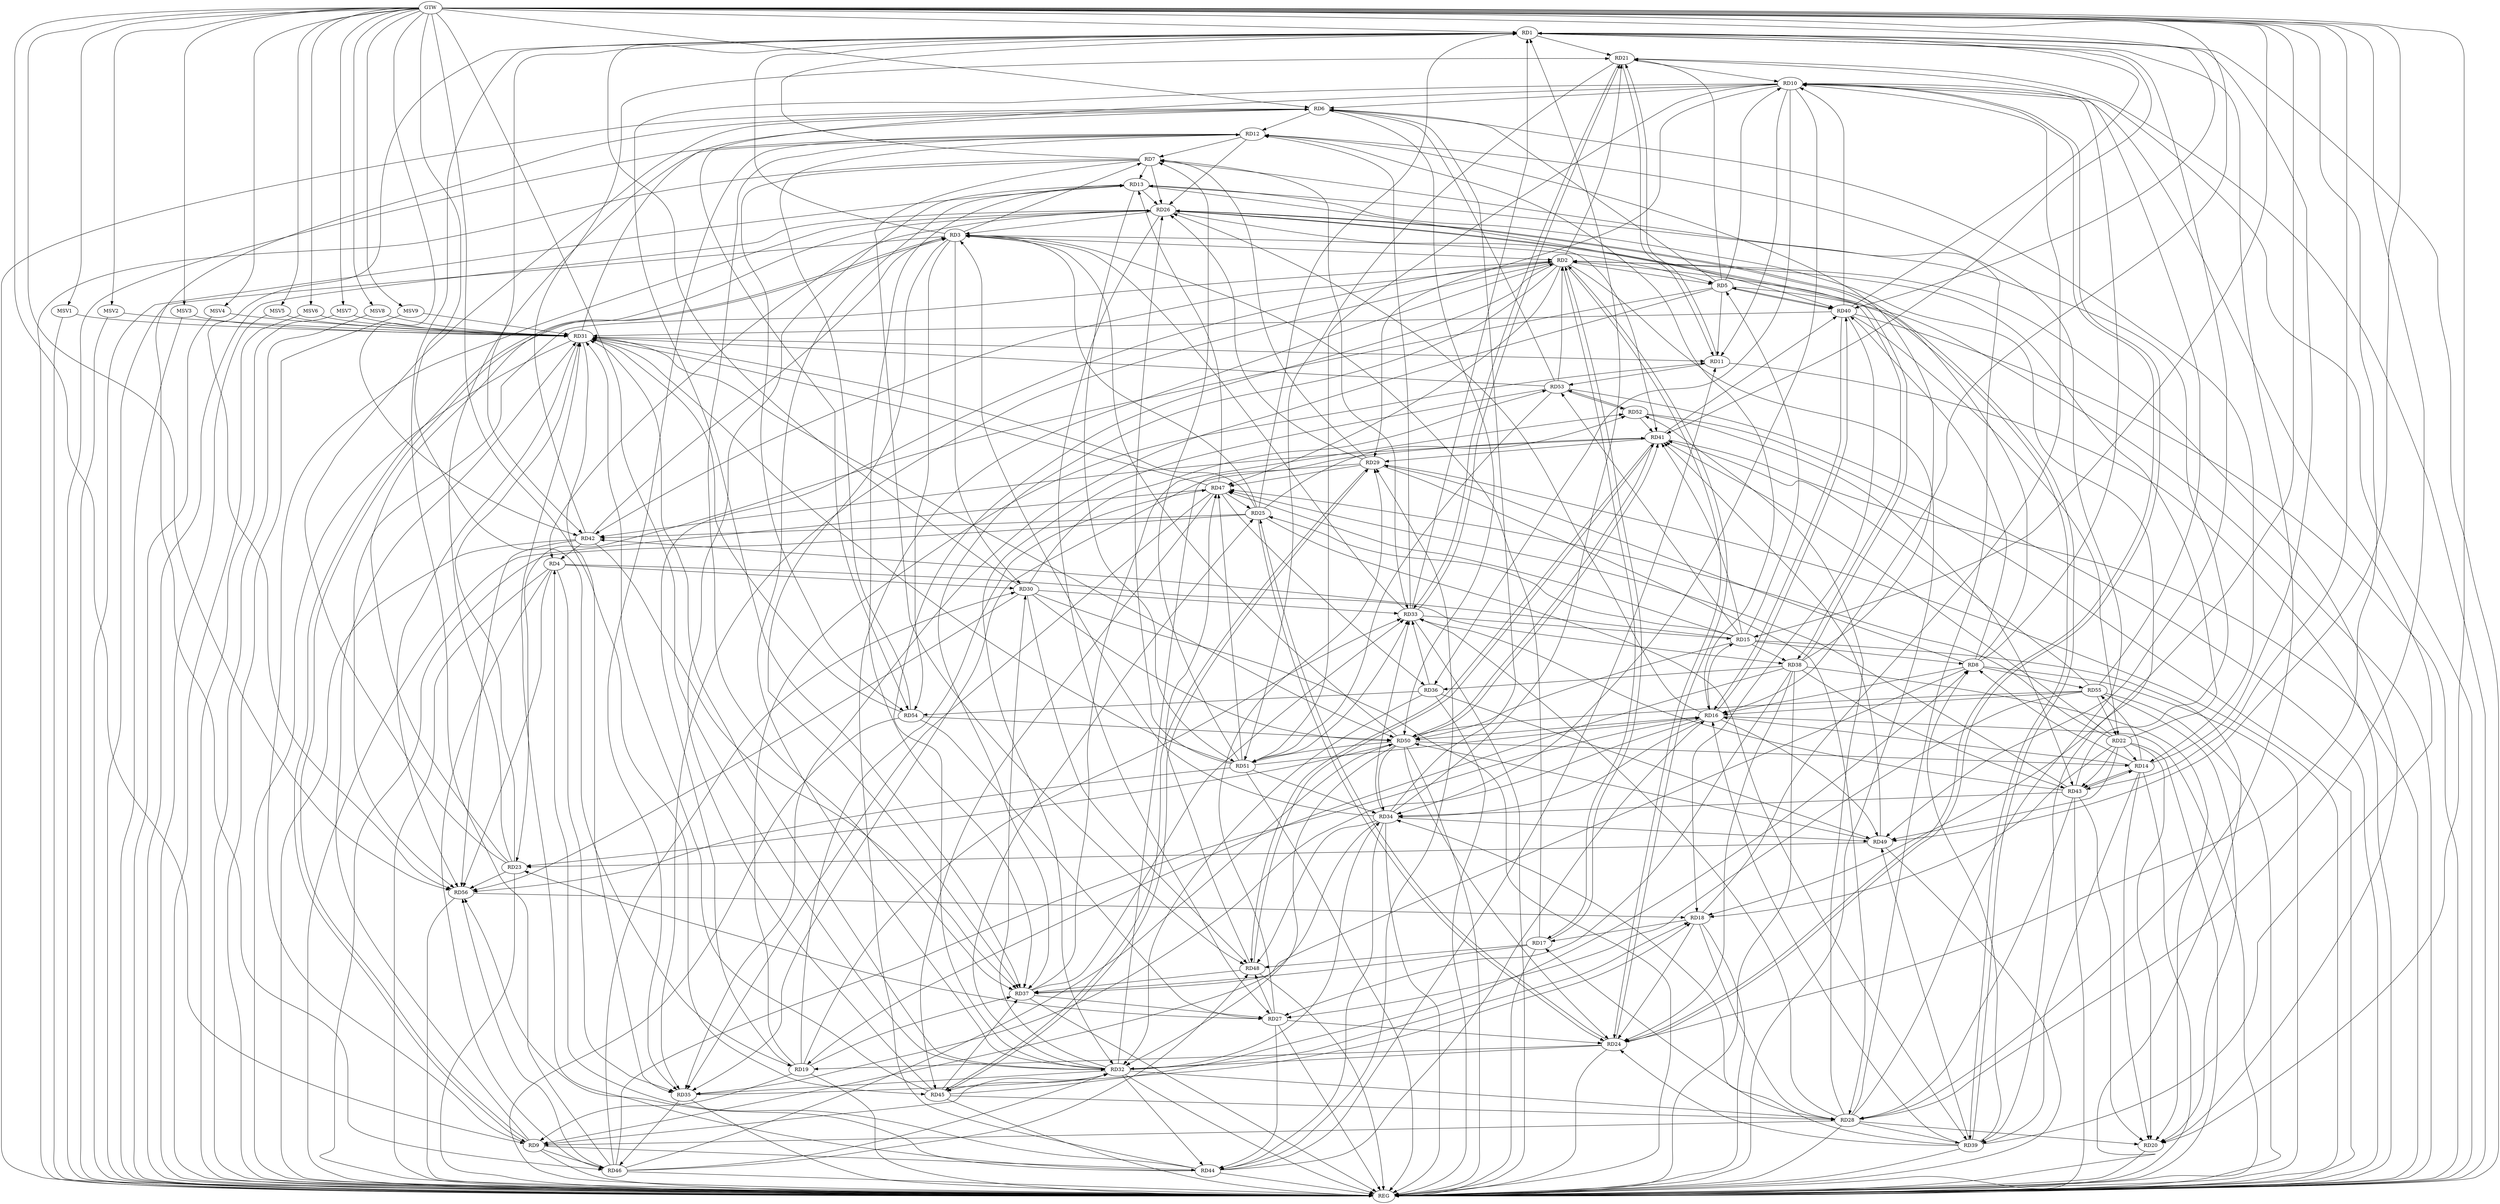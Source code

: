 strict digraph G {
  RD1 [ label="RD1" ];
  RD2 [ label="RD2" ];
  RD3 [ label="RD3" ];
  RD4 [ label="RD4" ];
  RD5 [ label="RD5" ];
  RD6 [ label="RD6" ];
  RD7 [ label="RD7" ];
  RD8 [ label="RD8" ];
  RD9 [ label="RD9" ];
  RD10 [ label="RD10" ];
  RD11 [ label="RD11" ];
  RD12 [ label="RD12" ];
  RD13 [ label="RD13" ];
  RD14 [ label="RD14" ];
  RD15 [ label="RD15" ];
  RD16 [ label="RD16" ];
  RD17 [ label="RD17" ];
  RD18 [ label="RD18" ];
  RD19 [ label="RD19" ];
  RD20 [ label="RD20" ];
  RD21 [ label="RD21" ];
  RD22 [ label="RD22" ];
  RD23 [ label="RD23" ];
  RD24 [ label="RD24" ];
  RD25 [ label="RD25" ];
  RD26 [ label="RD26" ];
  RD27 [ label="RD27" ];
  RD28 [ label="RD28" ];
  RD29 [ label="RD29" ];
  RD30 [ label="RD30" ];
  RD31 [ label="RD31" ];
  RD32 [ label="RD32" ];
  RD33 [ label="RD33" ];
  RD34 [ label="RD34" ];
  RD35 [ label="RD35" ];
  RD36 [ label="RD36" ];
  RD37 [ label="RD37" ];
  RD38 [ label="RD38" ];
  RD39 [ label="RD39" ];
  RD40 [ label="RD40" ];
  RD41 [ label="RD41" ];
  RD42 [ label="RD42" ];
  RD43 [ label="RD43" ];
  RD44 [ label="RD44" ];
  RD45 [ label="RD45" ];
  RD46 [ label="RD46" ];
  RD47 [ label="RD47" ];
  RD48 [ label="RD48" ];
  RD49 [ label="RD49" ];
  RD50 [ label="RD50" ];
  RD51 [ label="RD51" ];
  RD52 [ label="RD52" ];
  RD53 [ label="RD53" ];
  RD54 [ label="RD54" ];
  RD55 [ label="RD55" ];
  RD56 [ label="RD56" ];
  GTW [ label="GTW" ];
  REG [ label="REG" ];
  MSV1 [ label="MSV1" ];
  MSV2 [ label="MSV2" ];
  MSV3 [ label="MSV3" ];
  MSV4 [ label="MSV4" ];
  MSV5 [ label="MSV5" ];
  MSV6 [ label="MSV6" ];
  MSV7 [ label="MSV7" ];
  MSV8 [ label="MSV8" ];
  MSV9 [ label="MSV9" ];
  RD3 -> RD1;
  RD7 -> RD1;
  RD14 -> RD1;
  RD1 -> RD21;
  RD25 -> RD1;
  RD1 -> RD28;
  RD30 -> RD1;
  RD33 -> RD1;
  RD34 -> RD1;
  RD40 -> RD1;
  RD1 -> RD41;
  RD1 -> RD42;
  RD46 -> RD1;
  RD1 -> RD49;
  RD1 -> RD56;
  RD3 -> RD2;
  RD2 -> RD5;
  RD8 -> RD2;
  RD2 -> RD17;
  RD17 -> RD2;
  RD19 -> RD2;
  RD2 -> RD20;
  RD2 -> RD21;
  RD22 -> RD2;
  RD2 -> RD24;
  RD24 -> RD2;
  RD2 -> RD32;
  RD2 -> RD35;
  RD2 -> RD37;
  RD2 -> RD42;
  RD44 -> RD2;
  RD2 -> RD47;
  RD53 -> RD2;
  RD2 -> RD56;
  RD3 -> RD5;
  RD3 -> RD7;
  RD3 -> RD9;
  RD9 -> RD3;
  RD17 -> RD3;
  RD25 -> RD3;
  RD26 -> RD3;
  RD3 -> RD30;
  RD33 -> RD3;
  RD34 -> RD3;
  RD3 -> RD37;
  RD42 -> RD3;
  RD50 -> RD3;
  RD3 -> RD54;
  RD26 -> RD4;
  RD4 -> RD30;
  RD4 -> RD35;
  RD4 -> RD38;
  RD42 -> RD4;
  RD44 -> RD4;
  RD4 -> RD46;
  RD4 -> RD56;
  RD5 -> RD6;
  RD5 -> RD10;
  RD5 -> RD11;
  RD15 -> RD5;
  RD5 -> RD21;
  RD5 -> RD23;
  RD5 -> RD35;
  RD5 -> RD40;
  RD40 -> RD5;
  RD10 -> RD6;
  RD6 -> RD12;
  RD6 -> RD14;
  RD23 -> RD6;
  RD31 -> RD6;
  RD34 -> RD6;
  RD6 -> RD46;
  RD6 -> RD50;
  RD53 -> RD6;
  RD12 -> RD7;
  RD7 -> RD13;
  RD7 -> RD26;
  RD28 -> RD7;
  RD29 -> RD7;
  RD7 -> RD33;
  RD7 -> RD48;
  RD51 -> RD7;
  RD7 -> RD54;
  RD8 -> RD10;
  RD14 -> RD8;
  RD15 -> RD8;
  RD8 -> RD16;
  RD8 -> RD29;
  RD8 -> RD37;
  RD39 -> RD8;
  RD8 -> RD40;
  RD45 -> RD8;
  RD8 -> RD55;
  RD19 -> RD9;
  RD9 -> RD26;
  RD28 -> RD9;
  RD9 -> RD31;
  RD9 -> RD32;
  RD34 -> RD9;
  RD9 -> RD44;
  RD9 -> RD46;
  RD10 -> RD11;
  RD18 -> RD10;
  RD21 -> RD10;
  RD10 -> RD24;
  RD24 -> RD10;
  RD10 -> RD29;
  RD10 -> RD34;
  RD10 -> RD36;
  RD10 -> RD37;
  RD39 -> RD10;
  RD40 -> RD10;
  RD10 -> RD51;
  RD10 -> RD54;
  RD19 -> RD11;
  RD11 -> RD21;
  RD21 -> RD11;
  RD31 -> RD11;
  RD44 -> RD11;
  RD11 -> RD53;
  RD12 -> RD16;
  RD23 -> RD12;
  RD12 -> RD26;
  RD28 -> RD12;
  RD33 -> RD12;
  RD12 -> RD35;
  RD12 -> RD37;
  RD38 -> RD12;
  RD54 -> RD12;
  RD13 -> RD26;
  RD32 -> RD13;
  RD13 -> RD37;
  RD13 -> RD39;
  RD13 -> RD40;
  RD43 -> RD13;
  RD45 -> RD13;
  RD47 -> RD13;
  RD13 -> RD51;
  RD14 -> RD16;
  RD14 -> RD20;
  RD22 -> RD14;
  RD14 -> RD39;
  RD14 -> RD43;
  RD43 -> RD14;
  RD50 -> RD14;
  RD14 -> RD55;
  RD16 -> RD15;
  RD15 -> RD25;
  RD33 -> RD15;
  RD15 -> RD38;
  RD15 -> RD41;
  RD15 -> RD42;
  RD15 -> RD47;
  RD15 -> RD50;
  RD15 -> RD53;
  RD16 -> RD26;
  RD16 -> RD34;
  RD16 -> RD35;
  RD39 -> RD16;
  RD16 -> RD40;
  RD40 -> RD16;
  RD44 -> RD16;
  RD46 -> RD16;
  RD16 -> RD49;
  RD16 -> RD50;
  RD51 -> RD16;
  RD55 -> RD16;
  RD18 -> RD17;
  RD28 -> RD17;
  RD17 -> RD37;
  RD17 -> RD48;
  RD22 -> RD18;
  RD18 -> RD24;
  RD18 -> RD28;
  RD32 -> RD18;
  RD35 -> RD18;
  RD40 -> RD18;
  RD56 -> RD18;
  RD24 -> RD19;
  RD19 -> RD33;
  RD19 -> RD37;
  RD38 -> RD19;
  RD19 -> RD47;
  RD22 -> RD20;
  RD28 -> RD20;
  RD38 -> RD20;
  RD43 -> RD20;
  RD55 -> RD20;
  RD21 -> RD33;
  RD33 -> RD21;
  RD42 -> RD21;
  RD21 -> RD51;
  RD55 -> RD21;
  RD40 -> RD22;
  RD22 -> RD41;
  RD22 -> RD43;
  RD22 -> RD47;
  RD22 -> RD49;
  RD55 -> RD22;
  RD23 -> RD26;
  RD27 -> RD23;
  RD23 -> RD31;
  RD49 -> RD23;
  RD50 -> RD23;
  RD23 -> RD56;
  RD24 -> RD25;
  RD25 -> RD24;
  RD27 -> RD24;
  RD24 -> RD32;
  RD38 -> RD24;
  RD39 -> RD24;
  RD50 -> RD24;
  RD25 -> RD31;
  RD32 -> RD25;
  RD25 -> RD39;
  RD25 -> RD42;
  RD47 -> RD25;
  RD25 -> RD52;
  RD26 -> RD27;
  RD29 -> RD26;
  RD26 -> RD38;
  RD38 -> RD26;
  RD26 -> RD39;
  RD39 -> RD26;
  RD26 -> RD41;
  RD51 -> RD26;
  RD27 -> RD29;
  RD37 -> RD27;
  RD38 -> RD27;
  RD27 -> RD44;
  RD27 -> RD48;
  RD54 -> RD27;
  RD55 -> RD27;
  RD29 -> RD28;
  RD32 -> RD28;
  RD28 -> RD33;
  RD28 -> RD39;
  RD43 -> RD28;
  RD45 -> RD28;
  RD28 -> RD52;
  RD29 -> RD35;
  RD41 -> RD29;
  RD44 -> RD29;
  RD29 -> RD45;
  RD45 -> RD29;
  RD29 -> RD47;
  RD32 -> RD30;
  RD30 -> RD33;
  RD46 -> RD30;
  RD30 -> RD48;
  RD30 -> RD50;
  RD30 -> RD53;
  RD30 -> RD56;
  RD32 -> RD31;
  RD31 -> RD35;
  RD40 -> RD31;
  RD44 -> RD31;
  RD45 -> RD31;
  RD47 -> RD31;
  RD31 -> RD50;
  RD51 -> RD31;
  RD53 -> RD31;
  RD54 -> RD31;
  RD31 -> RD56;
  RD32 -> RD34;
  RD32 -> RD35;
  RD36 -> RD32;
  RD32 -> RD41;
  RD32 -> RD44;
  RD32 -> RD45;
  RD46 -> RD32;
  RD50 -> RD32;
  RD53 -> RD32;
  RD34 -> RD33;
  RD36 -> RD33;
  RD37 -> RD33;
  RD43 -> RD33;
  RD51 -> RD33;
  RD39 -> RD34;
  RD43 -> RD34;
  RD34 -> RD44;
  RD34 -> RD48;
  RD34 -> RD49;
  RD50 -> RD34;
  RD51 -> RD34;
  RD35 -> RD46;
  RD47 -> RD35;
  RD38 -> RD36;
  RD47 -> RD36;
  RD36 -> RD49;
  RD36 -> RD54;
  RD42 -> RD37;
  RD45 -> RD37;
  RD48 -> RD37;
  RD37 -> RD52;
  RD38 -> RD43;
  RD39 -> RD49;
  RD41 -> RD40;
  RD41 -> RD42;
  RD41 -> RD48;
  RD48 -> RD41;
  RD49 -> RD41;
  RD41 -> RD50;
  RD50 -> RD41;
  RD52 -> RD41;
  RD55 -> RD41;
  RD42 -> RD56;
  RD43 -> RD47;
  RD52 -> RD43;
  RD44 -> RD56;
  RD47 -> RD45;
  RD46 -> RD48;
  RD46 -> RD50;
  RD46 -> RD56;
  RD48 -> RD47;
  RD51 -> RD47;
  RD49 -> RD50;
  RD50 -> RD51;
  RD54 -> RD50;
  RD55 -> RD50;
  RD53 -> RD51;
  RD51 -> RD56;
  RD52 -> RD53;
  RD53 -> RD52;
  GTW -> RD24;
  GTW -> RD43;
  GTW -> RD42;
  GTW -> RD6;
  GTW -> RD45;
  GTW -> RD20;
  GTW -> RD1;
  GTW -> RD49;
  GTW -> RD18;
  GTW -> RD40;
  GTW -> RD16;
  GTW -> RD15;
  GTW -> RD28;
  GTW -> RD56;
  GTW -> RD9;
  GTW -> RD32;
  GTW -> RD19;
  RD1 -> REG;
  RD2 -> REG;
  RD3 -> REG;
  RD4 -> REG;
  RD5 -> REG;
  RD6 -> REG;
  RD7 -> REG;
  RD8 -> REG;
  RD9 -> REG;
  RD10 -> REG;
  RD11 -> REG;
  RD12 -> REG;
  RD13 -> REG;
  RD14 -> REG;
  RD15 -> REG;
  RD16 -> REG;
  RD17 -> REG;
  RD18 -> REG;
  RD19 -> REG;
  RD20 -> REG;
  RD21 -> REG;
  RD22 -> REG;
  RD23 -> REG;
  RD24 -> REG;
  RD25 -> REG;
  RD26 -> REG;
  RD27 -> REG;
  RD28 -> REG;
  RD29 -> REG;
  RD30 -> REG;
  RD31 -> REG;
  RD32 -> REG;
  RD33 -> REG;
  RD34 -> REG;
  RD35 -> REG;
  RD36 -> REG;
  RD37 -> REG;
  RD38 -> REG;
  RD39 -> REG;
  RD40 -> REG;
  RD41 -> REG;
  RD42 -> REG;
  RD43 -> REG;
  RD44 -> REG;
  RD45 -> REG;
  RD46 -> REG;
  RD47 -> REG;
  RD48 -> REG;
  RD49 -> REG;
  RD50 -> REG;
  RD51 -> REG;
  RD52 -> REG;
  RD53 -> REG;
  RD54 -> REG;
  RD55 -> REG;
  RD56 -> REG;
  MSV1 -> RD31;
  MSV2 -> RD31;
  MSV3 -> RD31;
  MSV4 -> RD31;
  GTW -> MSV1;
  MSV1 -> REG;
  GTW -> MSV2;
  MSV2 -> REG;
  GTW -> MSV3;
  MSV3 -> REG;
  GTW -> MSV4;
  MSV4 -> REG;
  MSV5 -> RD31;
  MSV6 -> RD31;
  MSV7 -> RD31;
  GTW -> MSV5;
  MSV5 -> REG;
  GTW -> MSV6;
  MSV6 -> REG;
  GTW -> MSV7;
  MSV7 -> REG;
  MSV8 -> RD31;
  MSV9 -> RD31;
  GTW -> MSV8;
  MSV8 -> REG;
  GTW -> MSV9;
  MSV9 -> REG;
}
